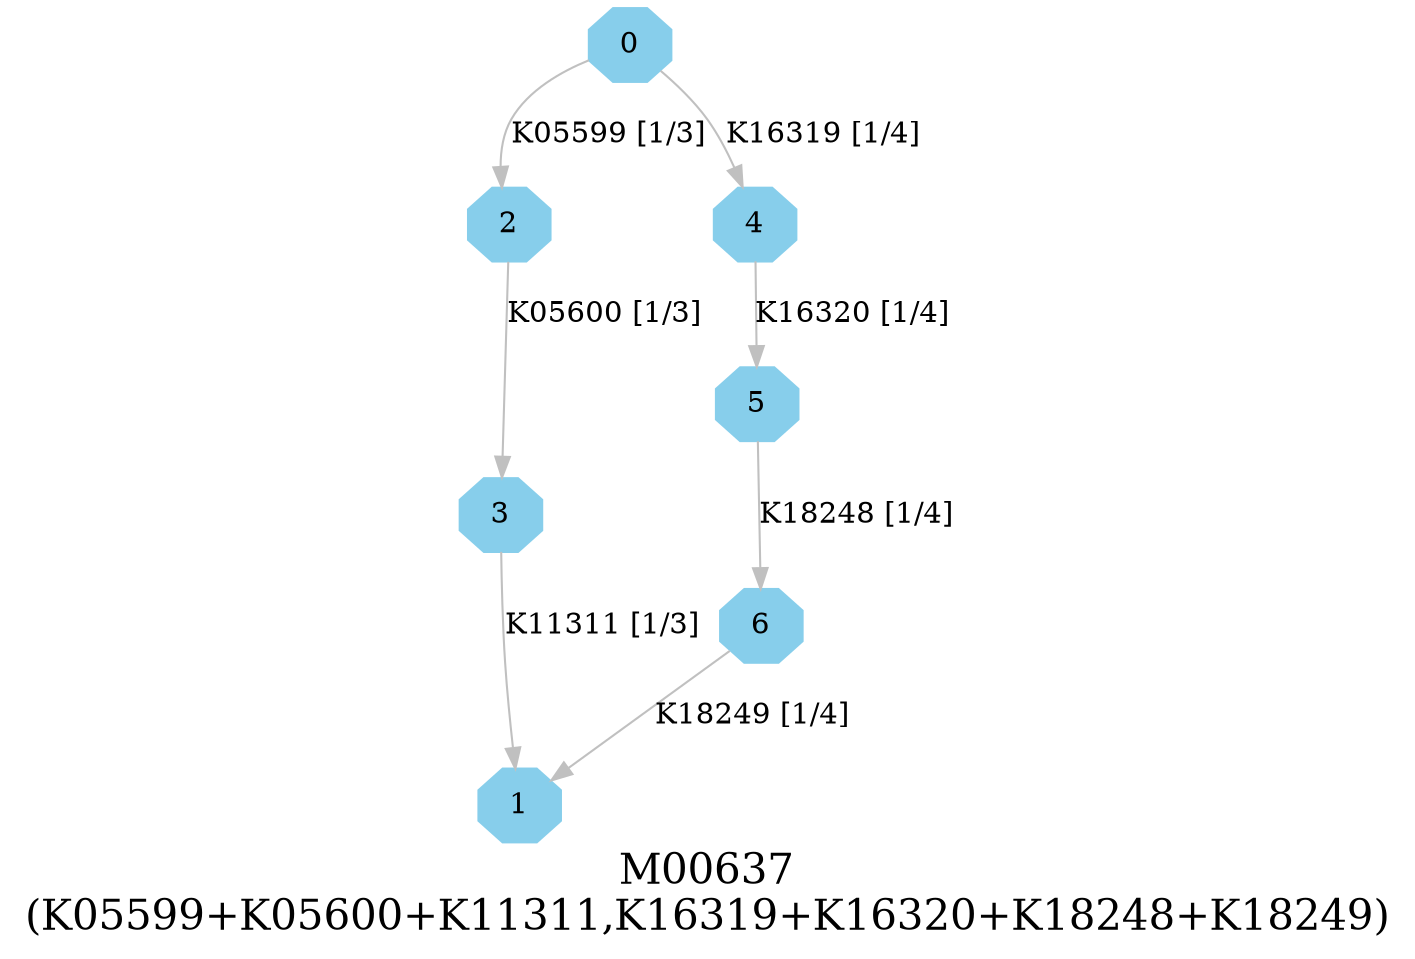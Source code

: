 digraph G {
graph [label="M00637
(K05599+K05600+K11311,K16319+K16320+K18248+K18249)",fontsize=20];
node [shape=box,style=filled];
edge [len=3,color=grey];
{node [width=.3,height=.3,shape=octagon,style=filled,color=skyblue] 0 1 2 3 4 5 6 }
0 -> 2 [label="K05599 [1/3]"];
0 -> 4 [label="K16319 [1/4]"];
2 -> 3 [label="K05600 [1/3]"];
3 -> 1 [label="K11311 [1/3]"];
4 -> 5 [label="K16320 [1/4]"];
5 -> 6 [label="K18248 [1/4]"];
6 -> 1 [label="K18249 [1/4]"];
}
